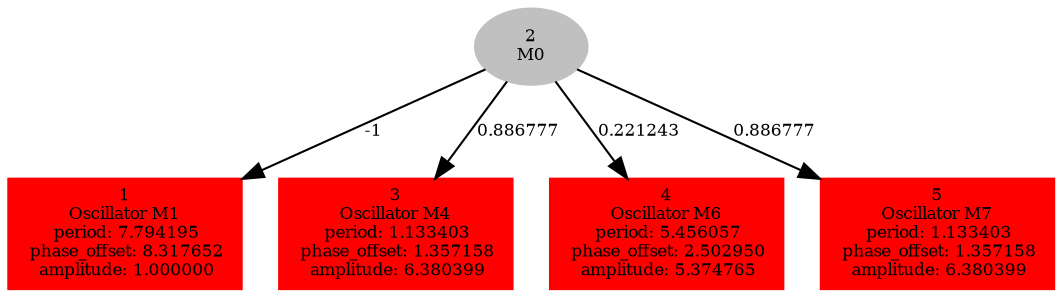  digraph g{ forcelabels=true;
1 [label=<1<BR />Oscillator M1<BR /> period: 7.794195<BR /> phase_offset: 8.317652<BR /> amplitude: 1.000000>, shape=box,color=red,style=filled,fontsize=8];2[label=<2<BR/>M0>,color="grey",style=filled,fontsize=8];
3 [label=<3<BR />Oscillator M4<BR /> period: 1.133403<BR /> phase_offset: 1.357158<BR /> amplitude: 6.380399>, shape=box,color=red,style=filled,fontsize=8];4 [label=<4<BR />Oscillator M6<BR /> period: 5.456057<BR /> phase_offset: 2.502950<BR /> amplitude: 5.374765>, shape=box,color=red,style=filled,fontsize=8];5 [label=<5<BR />Oscillator M7<BR /> period: 1.133403<BR /> phase_offset: 1.357158<BR /> amplitude: 6.380399>, shape=box,color=red,style=filled,fontsize=8];2 -> 1[label="-1 ",fontsize="8"];
2 -> 3[label="0.886777 ",fontsize="8"];
2 -> 4[label="0.221243 ",fontsize="8"];
2 -> 5[label="0.886777 ",fontsize="8"];
 }
